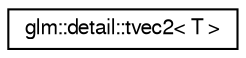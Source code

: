 digraph "Graphical Class Hierarchy"
{
  edge [fontname="FreeSans",fontsize="10",labelfontname="FreeSans",labelfontsize="10"];
  node [fontname="FreeSans",fontsize="10",shape=record];
  rankdir="LR";
  Node1 [label="glm::detail::tvec2\< T \>",height=0.2,width=0.4,color="black", fillcolor="white", style="filled",URL="$d2/d16/structglm_1_1detail_1_1tvec2.html"];
}
